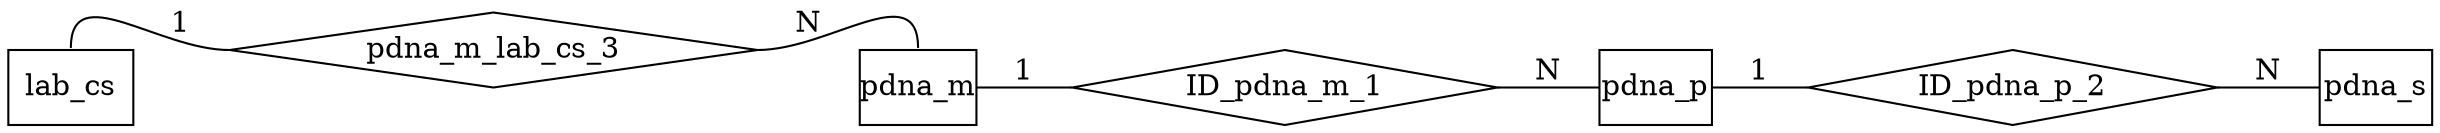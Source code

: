 digraph G {
	rankdir=LR;
	node [shape=box];
	edge [arrowhead=none];
	
pdna_m [texlbl="\graphicspath{{/home/jmfernandez/projects/BLUEPRINT/model/BLUEPRINT-doc-template/icons/}} \arrayrulecolor{Black} \begin{tabular}{ c l }  \multicolumn{2}{c}{\textbf{\hyperref[tab:pdna_m]{\Large{}Protein-DNA interactions - Metadata File}}} \\ \hline \includegraphics[height=1.6ex]{pk.pdf} & \hyperref[column:pdna.m.analysis_id]{\textbf{analysis\-\_\-id}} \\ \hyperref[column:lab.cs.experiment_id]{\includegraphics[height=1.6ex]{fk.pdf}} & \hyperref[column:pdna.m.experiment_id]{\textit{experiment\-\_\-id}} \\  & \hyperref[column:pdna.m.analysis_group_id]{analysis\-\_\-group\-\_\-id} \\  & \hyperref[column:pdna.m.data_status]{data\-\_\-status} \\  & \hyperref[column:pdna.m.assembly_version]{assembly\-\_\-version} \\  & \hyperref[column:pdna.m.ensembl_version]{\textcolor{gray}{ensembl\-\_\-version}} \\  & \hyperref[column:pdna.m.gencode_version]{\textcolor{gray}{gencode\-\_\-version}} \\  & \hyperref[column:pdna.m.program_versions]{\textbf{\textcolor{gray}{program\-\_\-versions}}} \\  & \hyperref[column:pdna.m.alignment_algorithm]{alignment\-\_\-algorithm} \\  & \hyperref[column:pdna.m.other_analysis_algorithm]{\textcolor{gray}{other\-\_\-analysis\-\_\-algorithm}} \\  & \hyperref[column:pdna.m.NSC]{\textcolor{gray}{NSC}} \\  & \hyperref[column:pdna.m.RSC]{\textcolor{gray}{RSC}} \\  & \hyperref[column:pdna.m.notes]{\textcolor{gray}{notes}} \end{tabular}",style="top color=pdna_m,rounded corners,drop shadow",margin="0,0"];
pdna_p [texlbl="\graphicspath{{/home/jmfernandez/projects/BLUEPRINT/model/BLUEPRINT-doc-template/icons/}} \arrayrulecolor{Black} \begin{tabular}{ c l }  \multicolumn{2}{c}{\textbf{\hyperref[tab:pdna_p]{\Large{}Protein-DNA interactions - Primary Analysis File}}} \\ \hline \hyperref[column:pdna.m.analysis_id]{\includegraphics[height=1.6ex]{fkpk.pdf}} & \hyperref[column:pdna.p.analysis_id]{\textit{\textbf{analysis\-\_\-id}}} \\ \includegraphics[height=1.6ex]{pk.pdf} & \hyperref[column:pdna.p.protein_dna_interaction_id]{\textbf{protein\-\_\-dna\-\_\-interaction\-\_\-id}} \\  & \hyperref[column:pdna.p.chromosome]{chromosome} \\  & \hyperref[column:pdna.p.chromosome_start]{chromosome\-\_\-start} \\  & \hyperref[column:pdna.p.chromosome_end]{chromosome\-\_\-end} \\  & \hyperref[column:pdna.p.rank]{\textcolor{gray}{rank}} \\  & \hyperref[column:pdna.p.protein_stable_id]{protein\-\_\-stable\-\_\-id} \\  & \hyperref[column:pdna.p.log10_pvalue]{log10\-\_\-pvalue} \\  & \hyperref[column:pdna.p.log10_qvalue]{\textbf{\textcolor{gray}{log10\-\_\-qvalue}}} \\  & \hyperref[column:pdna.p.idr]{\textbf{\textcolor{gray}{idr}}} \\  & \hyperref[column:pdna.p.notes]{\textcolor{gray}{notes}} \end{tabular}",style="top color=pdna_p,rounded corners,drop shadow,double distance=2pt",margin="0,0"];
pdna_s [texlbl="\graphicspath{{/home/jmfernandez/projects/BLUEPRINT/model/BLUEPRINT-doc-template/icons/}} \arrayrulecolor{Black} \begin{tabular}{ c l }  \multicolumn{2}{c}{\textbf{\hyperref[tab:pdna_s]{\Large{}Protein-DNA interactions - Secondary Analysis File}}} \\ \hline \hyperref[column:pdna.p.analysis_id]{\includegraphics[height=1.6ex]{fk.pdf}} & \hyperref[column:pdna.s.analysis_id]{\textit{analysis\-\_\-id}} \\  & \hyperref[column:pdna.s.ensembl_version]{ensembl\-\_\-version} \\  & \hyperref[column:pdna.s.gene_affected]{gene\-\_\-affected} \\  & \hyperref[column:pdna.s.transcript_affected]{\textcolor{gray}{transcript\-\_\-affected}} \\ \hyperref[column:pdna.p.protein_dna_interaction_id]{\includegraphics[height=1.6ex]{fk.pdf}} & \hyperref[column:pdna.s.protein_dna_interaction_id]{\textit{protein\-\_\-dna\-\_\-interaction\-\_\-id}} \\  & \hyperref[column:pdna.s.notes]{\textcolor{gray}{notes}} \end{tabular}",style="top color=pdna_s,rounded corners,drop shadow,double distance=2pt",margin="0,0"];
	{ rank=same; pdna_m }
	
	node [shape=diamond, texlbl="Identifies"];
	
	
	ID_pdna_m_1 [style="top color=pdna_m,drop shadow,double distance=2pt"];
	pdna_m -> ID_pdna_m_1  [label="1"];
	ID_pdna_m_1 -> pdna_p [label="N",style="double distance=2pt"];
	
	ID_pdna_p_2 [style="top color=pdna_p,drop shadow,double distance=2pt"];
	pdna_p -> ID_pdna_p_2  [label="1"];
	ID_pdna_p_2 -> pdna_s [label="N",style="double distance=2pt"];
	
	node [shape=diamond];
	
	
	pdna_m_lab_cs_3 [style="top color=lab_cs,drop shadow",texlbl="Relationship"];
	lab_cs [shape="box",style="top color=lab_cs,rounded corners,drop shadow",texlbl="\textbf{\hyperref[tab:lab_cs]{\Large{}Chip-Seq}}"];
	lab_cs:n -> pdna_m_lab_cs_3:w [label="1"];
	pdna_m_lab_cs_3:e -> pdna_m:n [label="N",style="double distance=2pt"];
}
